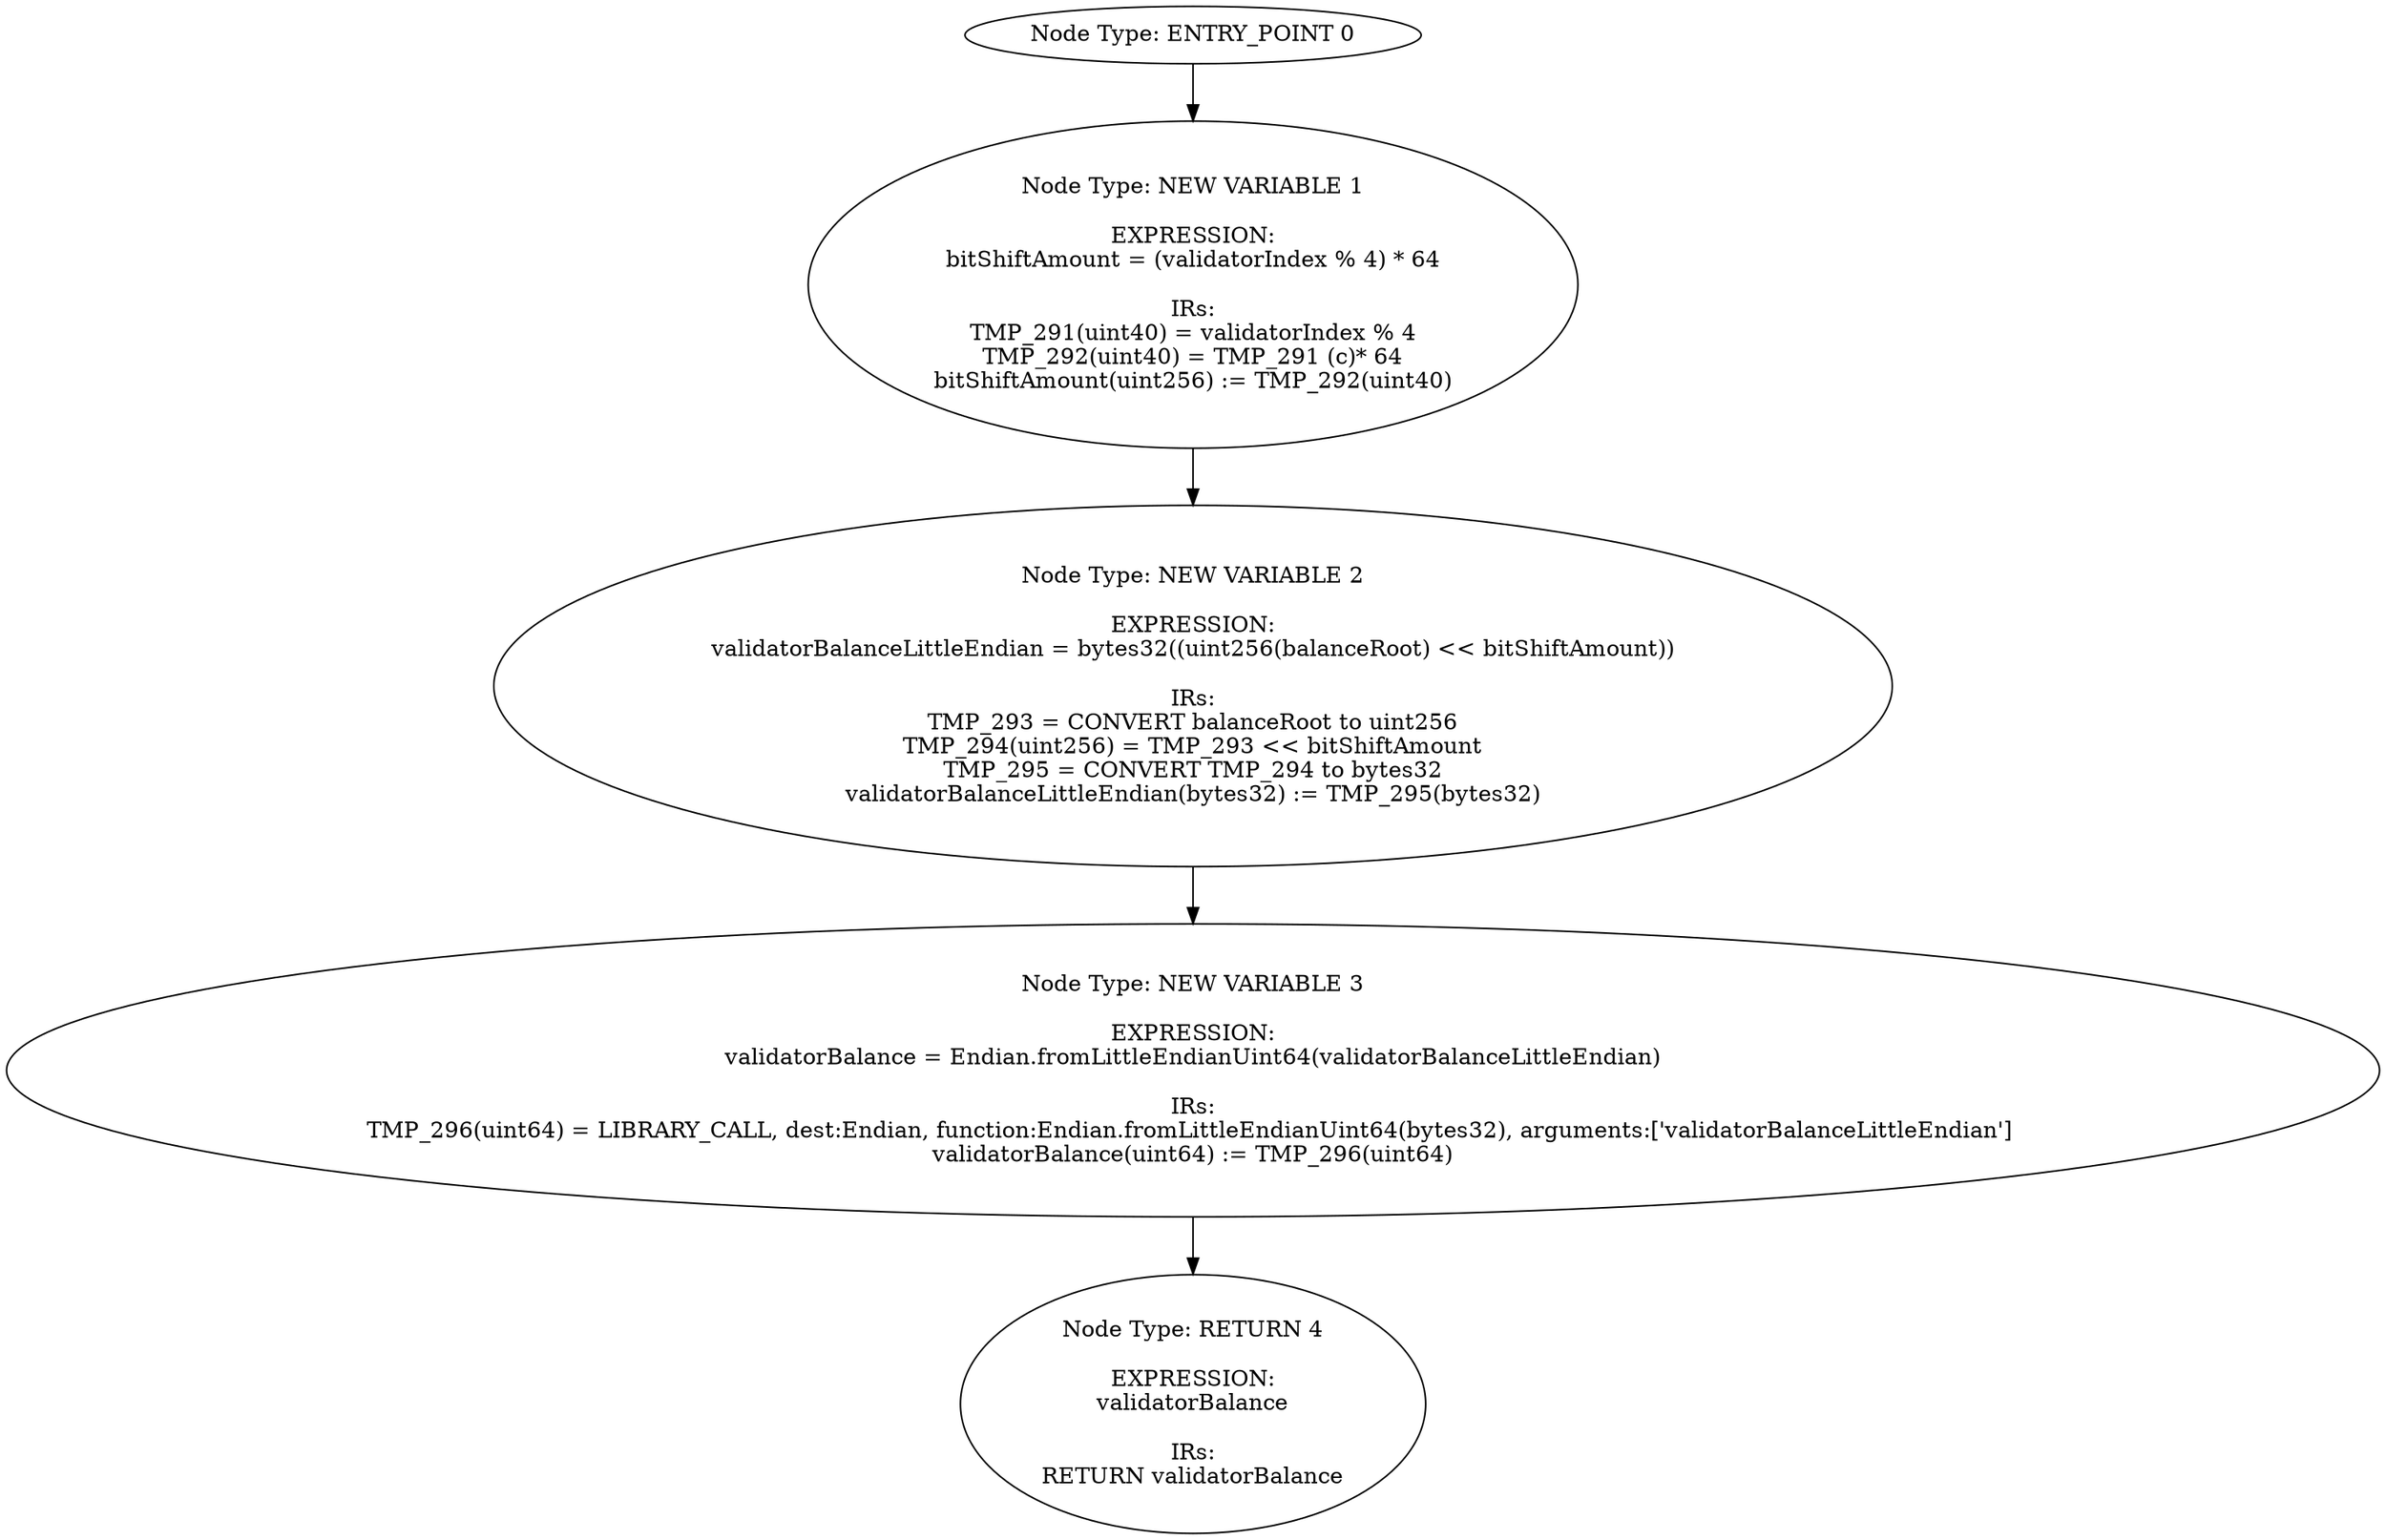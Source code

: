 digraph{
0[label="Node Type: ENTRY_POINT 0
"];
0->1;
1[label="Node Type: NEW VARIABLE 1

EXPRESSION:
bitShiftAmount = (validatorIndex % 4) * 64

IRs:
TMP_291(uint40) = validatorIndex % 4
TMP_292(uint40) = TMP_291 (c)* 64
bitShiftAmount(uint256) := TMP_292(uint40)"];
1->2;
2[label="Node Type: NEW VARIABLE 2

EXPRESSION:
validatorBalanceLittleEndian = bytes32((uint256(balanceRoot) << bitShiftAmount))

IRs:
TMP_293 = CONVERT balanceRoot to uint256
TMP_294(uint256) = TMP_293 << bitShiftAmount
TMP_295 = CONVERT TMP_294 to bytes32
validatorBalanceLittleEndian(bytes32) := TMP_295(bytes32)"];
2->3;
3[label="Node Type: NEW VARIABLE 3

EXPRESSION:
validatorBalance = Endian.fromLittleEndianUint64(validatorBalanceLittleEndian)

IRs:
TMP_296(uint64) = LIBRARY_CALL, dest:Endian, function:Endian.fromLittleEndianUint64(bytes32), arguments:['validatorBalanceLittleEndian'] 
validatorBalance(uint64) := TMP_296(uint64)"];
3->4;
4[label="Node Type: RETURN 4

EXPRESSION:
validatorBalance

IRs:
RETURN validatorBalance"];
}
